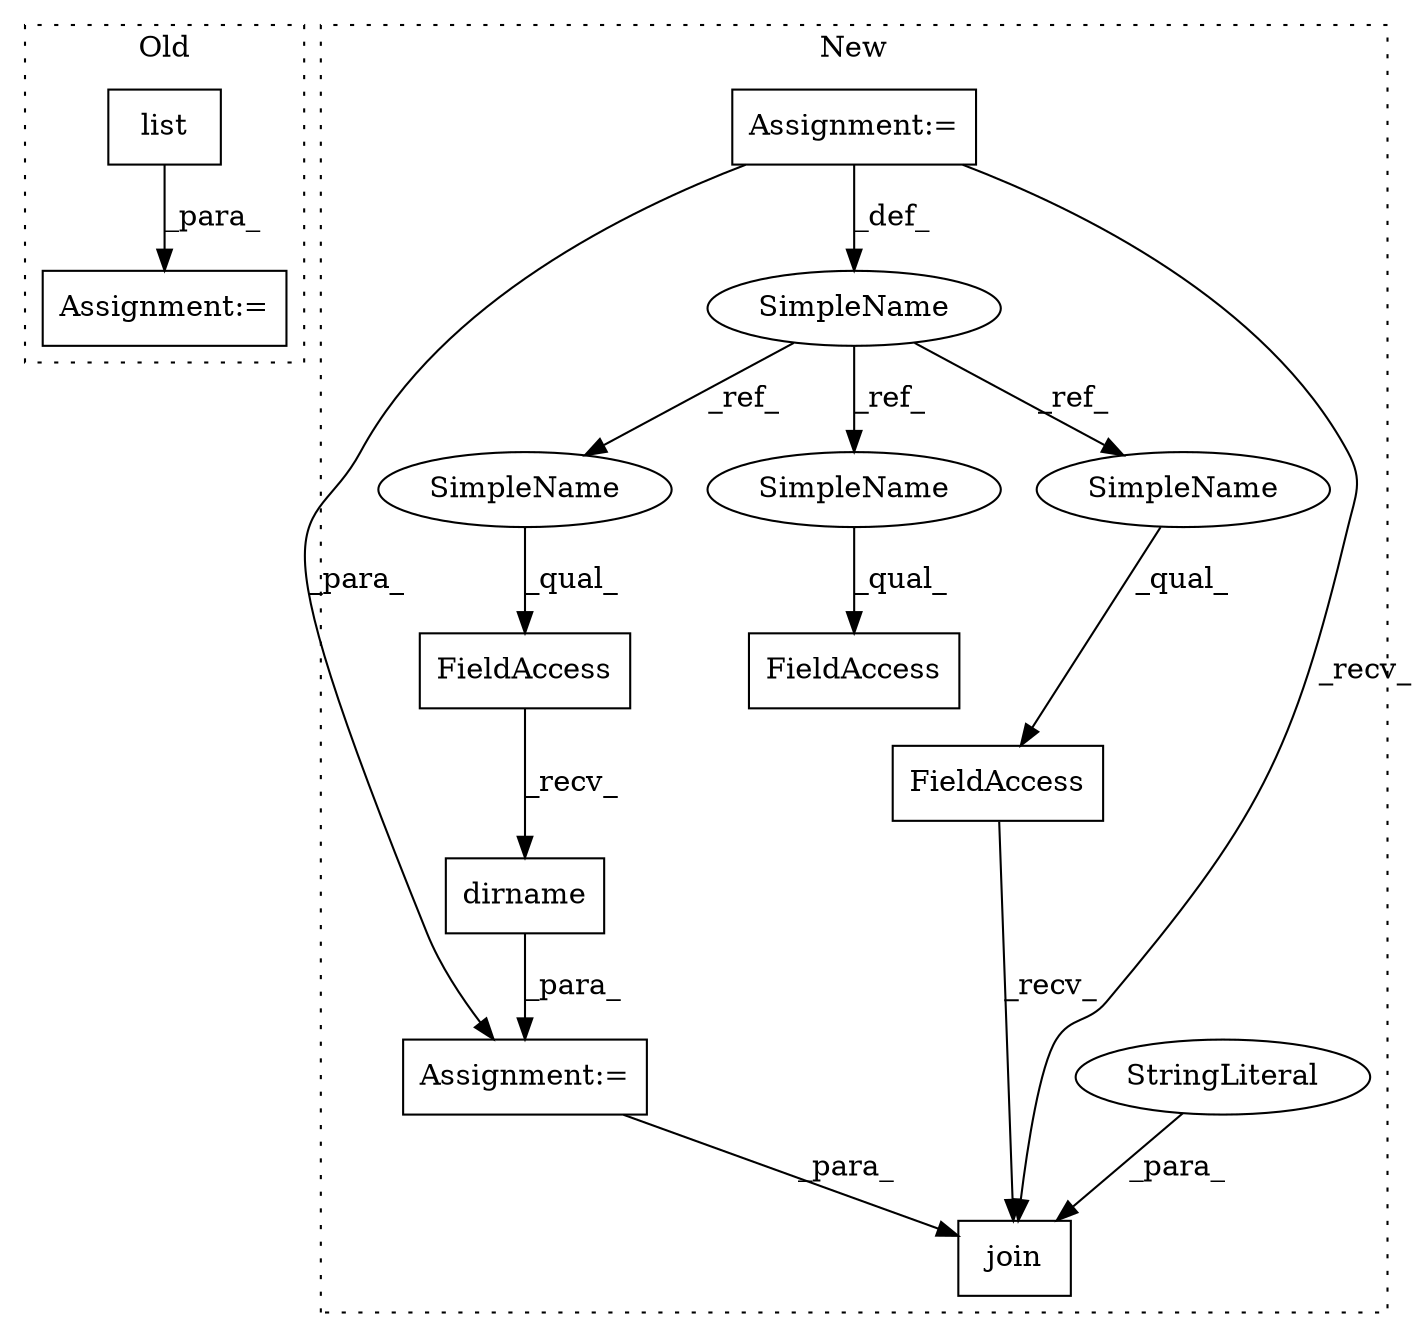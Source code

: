 digraph G {
subgraph cluster0 {
1 [label="list" a="32" s="859,1007" l="5,1" shape="box"];
4 [label="Assignment:=" a="7" s="858" l="1" shape="box"];
label = "Old";
style="dotted";
}
subgraph cluster1 {
2 [label="dirname" a="32" s="624,639" l="8,1" shape="box"];
3 [label="Assignment:=" a="7" s="602" l="1" shape="box"];
5 [label="FieldAccess" a="22" s="616" l="7" shape="box"];
6 [label="SimpleName" a="42" s="291" l="2" shape="ellipse"];
7 [label="FieldAccess" a="22" s="793" l="7" shape="box"];
8 [label="FieldAccess" a="22" s="603" l="7" shape="box"];
9 [label="join" a="32" s="801,825" l="5,1" shape="box"];
10 [label="StringLiteral" a="45" s="819" l="6" shape="ellipse"];
11 [label="Assignment:=" a="7" s="291" l="2" shape="box"];
12 [label="SimpleName" a="42" s="603" l="2" shape="ellipse"];
13 [label="SimpleName" a="42" s="793" l="2" shape="ellipse"];
14 [label="SimpleName" a="42" s="616" l="2" shape="ellipse"];
label = "New";
style="dotted";
}
1 -> 4 [label="_para_"];
2 -> 3 [label="_para_"];
3 -> 9 [label="_para_"];
5 -> 2 [label="_recv_"];
6 -> 13 [label="_ref_"];
6 -> 14 [label="_ref_"];
6 -> 12 [label="_ref_"];
7 -> 9 [label="_recv_"];
10 -> 9 [label="_para_"];
11 -> 3 [label="_para_"];
11 -> 6 [label="_def_"];
11 -> 9 [label="_recv_"];
12 -> 8 [label="_qual_"];
13 -> 7 [label="_qual_"];
14 -> 5 [label="_qual_"];
}